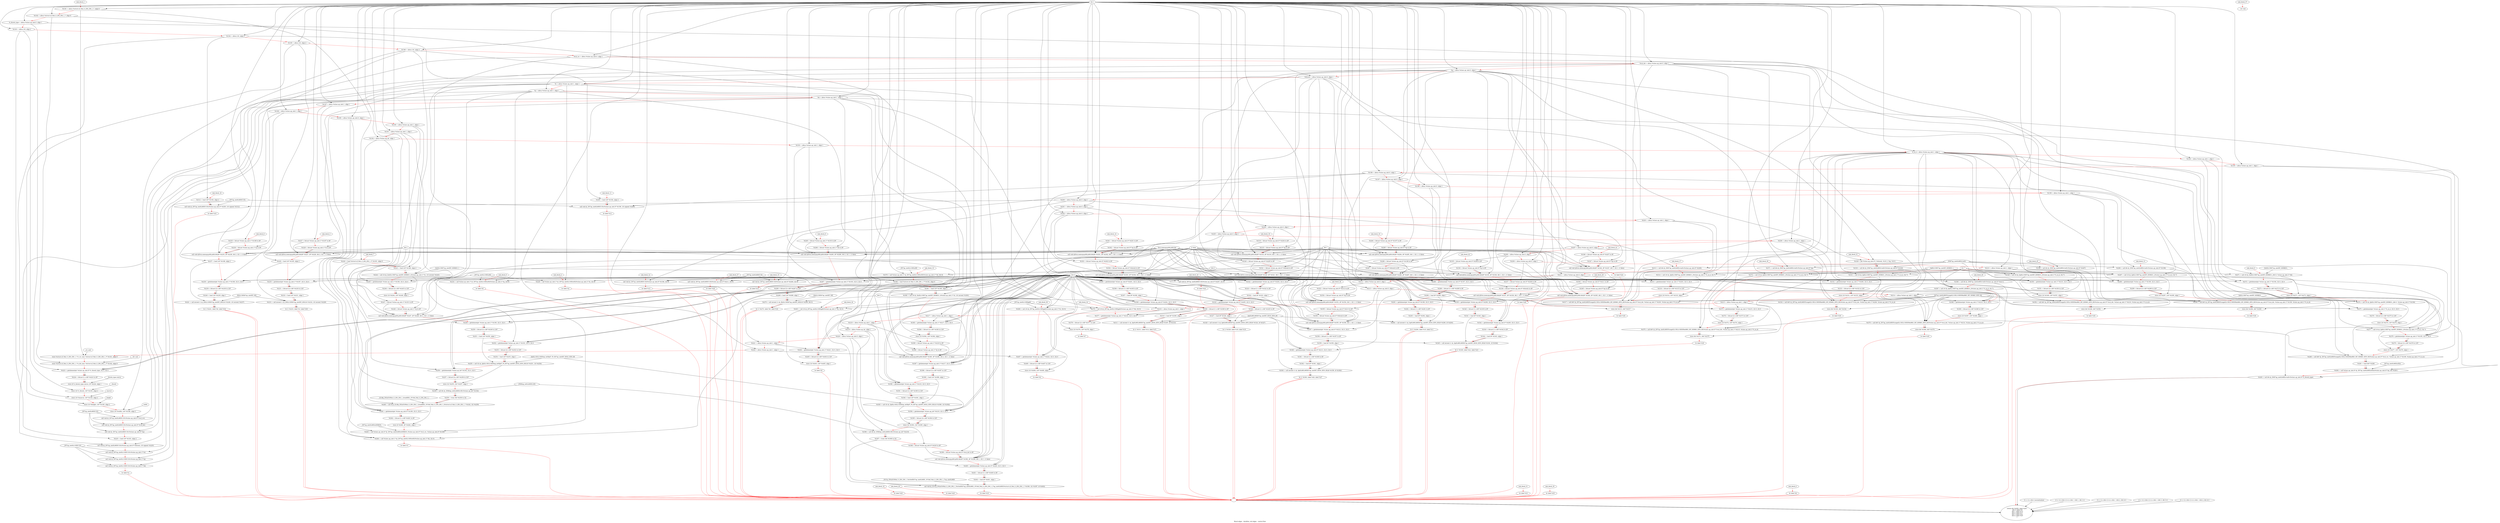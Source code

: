 digraph G {
compound=true
label="Black edges - dataflow, red edges - control flow"
"t181" [label="  %t181 = alloca %struct.xf_Mat_0_256_256_1_*, align 8"]
"t182" [label="  %t182 = alloca %struct.xf_Mat_0_256_256_1_*, align 8"]
"_thresh_type" [label="  %_thresh_type = alloca %class.ap_uint.0, align 1"]
"t183" [label="  %t183 = alloca i16, align 2"]
"t184" [label="  %t184 = alloca i16, align 2"]
"t185" [label="  %t185 = alloca i16, align 2"]
"t186" [label="  %t186 = alloca i16, align 2"]
"val_src" [label="  %val_src = alloca %class.ap_uint.0, align 1"]
"val_dst" [label="  %val_dst = alloca %class.ap_uint.0, align 1"]
"p" [label="  %p = alloca %class.ap_uint.0, align 1"]
"thresh" [label="  %thresh = alloca %class.ap_uint.0, align 1"]
"i" [label="  %i = alloca %class.ap_uint.1, align 1"]
"j" [label="  %j = alloca %class.ap_uint.1, align 1"]
"k" [label="  %k = alloca %class.ap_uint.1, align 1"]
"t187" [label="  %t187 = alloca %class.ap_uint.1, align 1"]
"t188" [label="  %t188 = alloca %class.ap_uint.1, align 1"]
"t189" [label="  %t189 = alloca %class.ap_uint.0, align 1"]
"t190" [label="  %t190 = alloca %class.ap_uint.1, align 1"]
"t191" [label="  %t191 = alloca %class.ap_uint.1, align 1"]
"t192" [label="  %t192 = alloca %class.ap_int, align 1"]
"t193" [label="  %t193 = alloca %class.ap_uint.1, align 1"]
"_in_k" [label="  %_in_k = alloca %class.ap_uint.1, align 1"]
"t194" [label="  %t194 = alloca %class.ap_uint.1, align 1"]
"t195" [label="  %t195 = alloca %class.ap_uint.1, align 1"]
"t196" [label="  %t196 = alloca %class.ap_uint.0, align 1"]
"t197" [label="  %t197 = alloca %class.ap_uint.0, align 1"]
"t198" [label="  %t198 = alloca %class.ap_uint.0, align 1"]
"t199" [label="  %t199 = alloca %class.ap_uint.1, align 1"]
"t200" [label="  %t200 = alloca %class.ap_uint.0, align 1"]
"t201" [label="  %t201 = alloca %class.ap_uint.0, align 1"]
"t202" [label="  %t202 = alloca %class.ap_uint.0, align 1"]
"t203" [label="  %t203 = alloca %class.ap_uint.1, align 1"]
"t204" [label="  %t204 = alloca %class.ap_uint.0, align 1"]
"t205" [label="  %t205 = alloca %class.ap_uint.0, align 1"]
"t206" [label="  %t206 = alloca %class.ap_uint.1, align 1"]
"t207" [label="  %t207 = alloca %class.ap_uint.0, align 1"]
"t208" [label="  %t208 = alloca %class.ap_uint.0, align 1"]
"t209" [label="  %t209 = alloca %class.ap_uint.0, align 1"]
"t210" [label="  %t210 = alloca %class.ap_uint.1, align 1"]
"t211" [label="  %t211 = alloca %class.ap_uint.0, align 1"]
"t212" [label="  %t212 = alloca %class.ap_uint.0, align 1"]
"t213" [label="  %t213 = alloca %class.ap_uint.0, align 1"]
"t214" [label="  %t214 = alloca %class.ap_uint.1, align 1"]
"t215" [label="  %t215 = alloca %class.ap_uint.1, align 1"]
"t216" [label="  %t216 = alloca %class.ap_uint.1, align 1"]
"t217" [label="  %t217 = alloca %class.ap_uint.1, align 1"]
"t218" [label="  %t218 = alloca %class.ap_uint.1, align 1"]
"t219" [label="  %t219 = alloca %class.ap_int, align 1"]
"t220" [label="  %t220 = alloca %class.ap_uint.0, align 1"]
"t221" [label="  %t221 = alloca %class.ap_uint.1, align 1"]
"t222" [label="  %t222 = alloca %class.ap_uint.1, align 1"]
"_1" [label="  store %struct.xf_Mat_0_256_256_1_* %_src_mat, %struct.xf_Mat_0_256_256_1_** %t181, align 8"]
"_2" [label="  store %struct.xf_Mat_0_256_256_1_* %_dst_mat, %struct.xf_Mat_0_256_256_1_** %t182, align 8"]
"t223" [label="  %t223 = getelementptr %class.ap_uint.0* %_thresh_type, i32 0, i32 0"]
"t224" [label="  %t224 = bitcast [1 x i8]* %t223 to i8*"]
"_3" [label="  store i8 %_thresh_type.coerce, i8* %t224, align 1"]
"_4" [label="  store i16 %_thresh, i16* %t183, align 2"]
"_5" [label="  store i16 %maxval, i16* %t184, align 2"]
"_6" [label="  store i16 %height, i16* %t185, align 2"]
"_7" [label="  store i16 %width, i16* %t186, align 2"]
"_8" [label="  call void @_ZN7ap_uintILi8EEC1Ev(%class.ap_uint.0* %val_src)"]
"_9" [label="  call void @_ZN7ap_uintILi8EEC1Ev(%class.ap_uint.0* %val_dst)"]
"_10" [label="  call void @_ZN7ap_uintILi8EEC1Ev(%class.ap_uint.0* %p)"]
"t225" [label="  %t225 = load i16* %t183, align 2"]
"_11" [label="  call void @_ZN7ap_uintILi8EEC1Es(%class.ap_uint.0* %thresh, i16 signext %t225)"]
"_12" [label="  call void @_ZN7ap_uintILi13EEC1Ev(%class.ap_uint.1* %i)"]
"_13" [label="  call void @_ZN7ap_uintILi13EEC1Ev(%class.ap_uint.1* %j)"]
"_14" [label="  call void @_ZN7ap_uintILi13EEC1Ev(%class.ap_uint.1* %k)"]
"_15" [label="  br label %1"]
"unk_block_1" -> "t181"[color=red]
"i32 1" -> "t181"
"t181" -> "t182"[color=red weight=2]
"i32 1" -> "t182"
"t182" -> "_thresh_type"[color=red weight=2]
"i32 1" -> "_thresh_type"
"_thresh_type" -> "t183"[color=red weight=2]
"i32 1" -> "t183"
"t183" -> "t184"[color=red weight=2]
"i32 1" -> "t184"
"t184" -> "t185"[color=red weight=2]
"i32 1" -> "t185"
"t185" -> "t186"[color=red weight=2]
"i32 1" -> "t186"
"t186" -> "val_src"[color=red weight=2]
"i32 1" -> "val_src"
"val_src" -> "val_dst"[color=red weight=2]
"i32 1" -> "val_dst"
"val_dst" -> "p"[color=red weight=2]
"i32 1" -> "p"
"p" -> "thresh"[color=red weight=2]
"i32 1" -> "thresh"
"thresh" -> "i"[color=red weight=2]
"i32 1" -> "i"
"i" -> "j"[color=red weight=2]
"i32 1" -> "j"
"j" -> "k"[color=red weight=2]
"i32 1" -> "k"
"k" -> "t187"[color=red weight=2]
"i32 1" -> "t187"
"t187" -> "t188"[color=red weight=2]
"i32 1" -> "t188"
"t188" -> "t189"[color=red weight=2]
"i32 1" -> "t189"
"t189" -> "t190"[color=red weight=2]
"i32 1" -> "t190"
"t190" -> "t191"[color=red weight=2]
"i32 1" -> "t191"
"t191" -> "t192"[color=red weight=2]
"i32 1" -> "t192"
"t192" -> "t193"[color=red weight=2]
"i32 1" -> "t193"
"t193" -> "_in_k"[color=red weight=2]
"i32 1" -> "_in_k"
"_in_k" -> "t194"[color=red weight=2]
"i32 1" -> "t194"
"t194" -> "t195"[color=red weight=2]
"i32 1" -> "t195"
"t195" -> "t196"[color=red weight=2]
"i32 1" -> "t196"
"t196" -> "t197"[color=red weight=2]
"i32 1" -> "t197"
"t197" -> "t198"[color=red weight=2]
"i32 1" -> "t198"
"t198" -> "t199"[color=red weight=2]
"i32 1" -> "t199"
"t199" -> "t200"[color=red weight=2]
"i32 1" -> "t200"
"t200" -> "t201"[color=red weight=2]
"i32 1" -> "t201"
"t201" -> "t202"[color=red weight=2]
"i32 1" -> "t202"
"t202" -> "t203"[color=red weight=2]
"i32 1" -> "t203"
"t203" -> "t204"[color=red weight=2]
"i32 1" -> "t204"
"t204" -> "t205"[color=red weight=2]
"i32 1" -> "t205"
"t205" -> "t206"[color=red weight=2]
"i32 1" -> "t206"
"t206" -> "t207"[color=red weight=2]
"i32 1" -> "t207"
"t207" -> "t208"[color=red weight=2]
"i32 1" -> "t208"
"t208" -> "t209"[color=red weight=2]
"i32 1" -> "t209"
"t209" -> "t210"[color=red weight=2]
"i32 1" -> "t210"
"t210" -> "t211"[color=red weight=2]
"i32 1" -> "t211"
"t211" -> "t212"[color=red weight=2]
"i32 1" -> "t212"
"t212" -> "t213"[color=red weight=2]
"i32 1" -> "t213"
"t213" -> "t214"[color=red weight=2]
"i32 1" -> "t214"
"t214" -> "t215"[color=red weight=2]
"i32 1" -> "t215"
"t215" -> "t216"[color=red weight=2]
"i32 1" -> "t216"
"t216" -> "t217"[color=red weight=2]
"i32 1" -> "t217"
"t217" -> "t218"[color=red weight=2]
"i32 1" -> "t218"
"t218" -> "t219"[color=red weight=2]
"i32 1" -> "t219"
"t219" -> "t220"[color=red weight=2]
"i32 1" -> "t220"
"t220" -> "t221"[color=red weight=2]
"i32 1" -> "t221"
"t221" -> "t222"[color=red weight=2]
"i32 1" -> "t222"
"t222" -> "_1"[color=red weight=2]
"_src_mat" -> "_1"
"t181" -> "_1"
"_1" -> "_2"[color=red weight=2]
"_dst_mat" -> "_2"
"t182" -> "_2"
"_2" -> "t223"[color=red weight=2]
"_thresh_type" -> "t223"
"i32 0" -> "t223"
"i32 0" -> "t223"
"t223" -> "t224"[color=red weight=2]
"t223" -> "t224"
"t224" -> "_3"[color=red weight=2]
"_thresh_type.coerce" -> "_3"
"t224" -> "_3"
"_3" -> "_4"[color=red weight=2]
"_thresh" -> "_4"
"t183" -> "_4"
"_4" -> "_5"[color=red weight=2]
"maxval" -> "_5"
"t184" -> "_5"
"_5" -> "_6"[color=red weight=2]
"height" -> "_6"
"t185" -> "_6"
"_6" -> "_7"[color=red weight=2]
"width" -> "_7"
"t186" -> "_7"
"_7" -> "_8"[color=red weight=2]
"val_src" -> "_8"
"_ZN7ap_uintILi8EEC1Ev" -> "_8"
"_8" -> "_9"[color=red weight=2]
"val_dst" -> "_9"
"_ZN7ap_uintILi8EEC1Ev" -> "_9"
"_9" -> "_10"[color=red weight=2]
"p" -> "_10"
"_ZN7ap_uintILi8EEC1Ev" -> "_10"
"_10" -> "t225"[color=red weight=2]
"t183" -> "t225"
"t225" -> "_11"[color=red weight=2]
"thresh" -> "_11"
"t225" -> "_11"
"_ZN7ap_uintILi8EEC1Es" -> "_11"
"_11" -> "_12"[color=red weight=2]
"i" -> "_12"
"_ZN7ap_uintILi13EEC1Ev" -> "_12"
"_12" -> "_13"[color=red weight=2]
"j" -> "_13"
"_ZN7ap_uintILi13EEC1Ev" -> "_13"
"_13" -> "_14"[color=red weight=2]
"k" -> "_14"
"_ZN7ap_uintILi13EEC1Ev" -> "_14"
"_14" -> "_15"[color=red weight=2]
"_15" -> ""[color=red]

"t226" [label="  %t226 = call %class.ap_uint.1* @_ZN7ap_uintILi13EEaSEi(%class.ap_uint.1* %i, i32 0)"]
"_16" [label="  br label %2"]
"unk_block_2" -> "t226"[color=red]
"i" -> "t226"
"i32 0" -> "t226"
"_ZN7ap_uintILi13EEaSEi" -> "t226"
"t226" -> "_16"[color=red weight=2]
"_16" -> ""[color=red]

"t227" [label="  %t227 = bitcast %class.ap_uint.1* %t187 to i8*"]
"t228" [label="  %t228 = bitcast %class.ap_uint.1* %i to i8*"]
"_17" [label="  call void @llvm.memcpy.p0i8.p0i8.i64(i8* %t227, i8* %t228, i64 2, i32 1, i1 false)"]
"t229" [label="  %t229 = load i16* %t185, align 2"]
"t230" [label="  %t230 = getelementptr %class.ap_uint.1* %t187, i32 0, i32 0"]
"t231" [label="  %t231 = bitcast [2 x i8]* %t230 to i16*"]
"t232" [label="  %t232 = load i16* %t231, align 1"]
"t233" [label="  %t233 = call zeroext i1 @_ZltILi13EEb7ap_uintIXT_EEt(i16 %t232, i16 zeroext %t229)"]
"_18" [label="  br i1 %t233, label %3, label %36"]
"unk_block_3" -> "t227"[color=red]
"t187" -> "t227"
"t227" -> "t228"[color=red weight=2]
"i" -> "t228"
"t228" -> "_17"[color=red weight=2]
"t227" -> "_17"
"t228" -> "_17"
"i64 2" -> "_17"
"i32 1" -> "_17"
"i1 false" -> "_17"
"llvm.memcpy.p0i8.p0i8.i64" -> "_17"
"_17" -> "t229"[color=red weight=2]
"t185" -> "t229"
"t229" -> "t230"[color=red weight=2]
"t187" -> "t230"
"i32 0" -> "t230"
"i32 0" -> "t230"
"t230" -> "t231"[color=red weight=2]
"t230" -> "t231"
"t231" -> "t232"[color=red weight=2]
"t231" -> "t232"
"t232" -> "t233"[color=red weight=2]
"t232" -> "t233"
"t229" -> "t233"
"_ZltILi13EEb7ap_uintIXT_EEt" -> "t233"
"t233" -> "_18"[color=red weight=2]
"t233" -> "_18"
"_18" -> ""[color=red]
"_18" -> ""[color=red]

"_19" [label="  br label %4"]
"unk_block_4" -> "_19"[color=red]
"_19" -> ""[color=red]

"t234" [label="  %t234 = call %class.ap_uint.1* @_ZN7ap_uintILi13EEaSEi(%class.ap_uint.1* %j, i32 0)"]
"_20" [label="  br label %5"]
"unk_block_5" -> "t234"[color=red]
"j" -> "t234"
"i32 0" -> "t234"
"_ZN7ap_uintILi13EEaSEi" -> "t234"
"t234" -> "_20"[color=red weight=2]
"_20" -> ""[color=red]

"t235" [label="  %t235 = bitcast %class.ap_uint.1* %t188 to i8*"]
"t236" [label="  %t236 = bitcast %class.ap_uint.1* %j to i8*"]
"_21" [label="  call void @llvm.memcpy.p0i8.p0i8.i64(i8* %t235, i8* %t236, i64 2, i32 1, i1 false)"]
"t237" [label="  %t237 = load i16* %t186, align 2"]
"t238" [label="  %t238 = getelementptr %class.ap_uint.1* %t188, i32 0, i32 0"]
"t239" [label="  %t239 = bitcast [2 x i8]* %t238 to i16*"]
"t240" [label="  %t240 = load i16* %t239, align 1"]
"t241" [label="  %t241 = call zeroext i1 @_ZltILi13EEb7ap_uintIXT_EEt(i16 %t240, i16 zeroext %t237)"]
"_22" [label="  br i1 %t241, label %6, label %34"]
"unk_block_6" -> "t235"[color=red]
"t188" -> "t235"
"t235" -> "t236"[color=red weight=2]
"j" -> "t236"
"t236" -> "_21"[color=red weight=2]
"t235" -> "_21"
"t236" -> "_21"
"i64 2" -> "_21"
"i32 1" -> "_21"
"i1 false" -> "_21"
"llvm.memcpy.p0i8.p0i8.i64" -> "_21"
"_21" -> "t237"[color=red weight=2]
"t186" -> "t237"
"t237" -> "t238"[color=red weight=2]
"t188" -> "t238"
"i32 0" -> "t238"
"i32 0" -> "t238"
"t238" -> "t239"[color=red weight=2]
"t238" -> "t239"
"t239" -> "t240"[color=red weight=2]
"t239" -> "t240"
"t240" -> "t241"[color=red weight=2]
"t240" -> "t241"
"t237" -> "t241"
"_ZltILi13EEb7ap_uintIXT_EEt" -> "t241"
"t241" -> "_22"[color=red weight=2]
"t241" -> "_22"
"_22" -> ""[color=red]
"_22" -> ""[color=red]

"t242" [label="  %t242 = load %struct.xf_Mat_0_256_256_1_** %t181, align 8"]
"t243" [label="  %t243 = load i16* %t186, align 2"]
"t244" [label="  %t244 = call i16 @_ZmlILi13EE7ap_uintIXT_EERKS1_t(%class.ap_uint.1* %i, i16 zeroext %t243)"]
"t245" [label="  %t245 = getelementptr %class.ap_uint.1* %t190, i32 0, i32 0"]
"t246" [label="  %t246 = bitcast [2 x i8]* %t245 to i16*"]
"_23" [label="  store i16 %t244, i16* %t246, align 1"]
"t247" [label="  %t247 = bitcast %class.ap_uint.1* %t191 to i8*"]
"t248" [label="  %t248 = bitcast %class.ap_uint.1* %j to i8*"]
"_24" [label="  call void @llvm.memcpy.p0i8.p0i8.i64(i8* %t247, i8* %t248, i64 2, i32 1, i1 false)"]
"t249" [label="  %t249 = getelementptr %class.ap_uint.1* %t190, i32 0, i32 0"]
"t250" [label="  %t250 = bitcast [2 x i8]* %t249 to i16*"]
"t251" [label="  %t251 = load i16* %t250, align 1"]
"t252" [label="  %t252 = getelementptr %class.ap_uint.1* %t191, i32 0, i32 0"]
"t253" [label="  %t253 = bitcast [2 x i8]* %t252 to i16*"]
"t254" [label="  %t254 = load i16* %t253, align 1"]
"t255" [label="  %t255 = call i32 @_ZplILi13ELi13EE6ap_intIXplT_T0_EE7ap_uintIXT_EES2_IXT0_EE(i16 %t251, i16 %t254)"]
"t256" [label="  %t256 = getelementptr %class.ap_int* %t192, i32 0, i32 0"]
"t257" [label="  %t257 = bitcast [4 x i8]* %t256 to i32*"]
"_25" [label="  store i32 %t255, i32* %t257, align 1"]
"t258" [label="  %t258 = call i64 @_ZNK6ap_intILi26EEcvlEv(%class.ap_int* %t192)"]
"t259" [label="  %t259 = trunc i64 %t258 to i32"]
"t260" [label="  %t260 = call i8 @_ZL36p_ZN2xf16Mat_0_256_256_1_4readIEEi_1P19xf_Mat_0_256_256_1_i(%struct.xf_Mat_0_256_256_1_* %t242, i32 %t259)"]
"t261" [label="  %t261 = getelementptr %class.ap_uint.0* %t189, i32 0, i32 0"]
"t262" [label="  %t262 = bitcast [1 x i8]* %t261 to i8*"]
"_26" [label="  store i8 %t260, i8* %t262, align 1"]
"t263" [label="  %t263 = call %class.ap_uint.0* @_ZN7ap_uintILi8EEaSERKS0_(%class.ap_uint.0* %val_src, %class.ap_uint.0* %t189)"]
"t264" [label="  %t264 = call %class.ap_uint.1* @_ZN7ap_uintILi13EEaSEi(%class.ap_uint.1* %k, i32 0)"]
"_27" [label="  br label %7"]
"unk_block_7" -> "t242"[color=red]
"t181" -> "t242"
"t242" -> "t243"[color=red weight=2]
"t186" -> "t243"
"t243" -> "t244"[color=red weight=2]
"i" -> "t244"
"t243" -> "t244"
"_ZmlILi13EE7ap_uintIXT_EERKS1_t" -> "t244"
"t244" -> "t245"[color=red weight=2]
"t190" -> "t245"
"i32 0" -> "t245"
"i32 0" -> "t245"
"t245" -> "t246"[color=red weight=2]
"t245" -> "t246"
"t246" -> "_23"[color=red weight=2]
"t244" -> "_23"
"t246" -> "_23"
"_23" -> "t247"[color=red weight=2]
"t191" -> "t247"
"t247" -> "t248"[color=red weight=2]
"j" -> "t248"
"t248" -> "_24"[color=red weight=2]
"t247" -> "_24"
"t248" -> "_24"
"i64 2" -> "_24"
"i32 1" -> "_24"
"i1 false" -> "_24"
"llvm.memcpy.p0i8.p0i8.i64" -> "_24"
"_24" -> "t249"[color=red weight=2]
"t190" -> "t249"
"i32 0" -> "t249"
"i32 0" -> "t249"
"t249" -> "t250"[color=red weight=2]
"t249" -> "t250"
"t250" -> "t251"[color=red weight=2]
"t250" -> "t251"
"t251" -> "t252"[color=red weight=2]
"t191" -> "t252"
"i32 0" -> "t252"
"i32 0" -> "t252"
"t252" -> "t253"[color=red weight=2]
"t252" -> "t253"
"t253" -> "t254"[color=red weight=2]
"t253" -> "t254"
"t254" -> "t255"[color=red weight=2]
"t251" -> "t255"
"t254" -> "t255"
"_ZplILi13ELi13EE6ap_intIXplT_T0_EE7ap_uintIXT_EES2_IXT0_EE" -> "t255"
"t255" -> "t256"[color=red weight=2]
"t192" -> "t256"
"i32 0" -> "t256"
"i32 0" -> "t256"
"t256" -> "t257"[color=red weight=2]
"t256" -> "t257"
"t257" -> "_25"[color=red weight=2]
"t255" -> "_25"
"t257" -> "_25"
"_25" -> "t258"[color=red weight=2]
"t192" -> "t258"
"_ZNK6ap_intILi26EEcvlEv" -> "t258"
"t258" -> "t259"[color=red weight=2]
"t258" -> "t259"
"t259" -> "t260"[color=red weight=2]
"t242" -> "t260"
"t259" -> "t260"
"_ZL36p_ZN2xf16Mat_0_256_256_1_4readIEEi_1P19xf_Mat_0_256_256_1_i" -> "t260"
"t260" -> "t261"[color=red weight=2]
"t189" -> "t261"
"i32 0" -> "t261"
"i32 0" -> "t261"
"t261" -> "t262"[color=red weight=2]
"t261" -> "t262"
"t262" -> "_26"[color=red weight=2]
"t260" -> "_26"
"t262" -> "_26"
"_26" -> "t263"[color=red weight=2]
"val_src" -> "t263"
"t189" -> "t263"
"_ZN7ap_uintILi8EEaSERKS0_" -> "t263"
"t263" -> "t264"[color=red weight=2]
"k" -> "t264"
"i32 0" -> "t264"
"_ZN7ap_uintILi13EEaSEi" -> "t264"
"t264" -> "_27"[color=red weight=2]
"_27" -> ""[color=red]

"t265" [label="  %t265 = bitcast %class.ap_uint.1* %t193 to i8*"]
"t266" [label="  %t266 = bitcast %class.ap_uint.1* %k to i8*"]
"_28" [label="  call void @llvm.memcpy.p0i8.p0i8.i64(i8* %t265, i8* %t266, i64 2, i32 1, i1 false)"]
"t267" [label="  %t267 = getelementptr %class.ap_uint.1* %t193, i32 0, i32 0"]
"t268" [label="  %t268 = bitcast [2 x i8]* %t267 to i16*"]
"t269" [label="  %t269 = load i16* %t268, align 1"]
"t270" [label="  %t270 = call zeroext i1 @_ZleILi13EEb7ap_uintIXT_EEl(i16 %t269, i64 0)"]
"_29" [label="  br i1 %t270, label %8, label %32"]
"unk_block_8" -> "t265"[color=red]
"t193" -> "t265"
"t265" -> "t266"[color=red weight=2]
"k" -> "t266"
"t266" -> "_28"[color=red weight=2]
"t265" -> "_28"
"t266" -> "_28"
"i64 2" -> "_28"
"i32 1" -> "_28"
"i1 false" -> "_28"
"llvm.memcpy.p0i8.p0i8.i64" -> "_28"
"_28" -> "t267"[color=red weight=2]
"t193" -> "t267"
"i32 0" -> "t267"
"i32 0" -> "t267"
"t267" -> "t268"[color=red weight=2]
"t267" -> "t268"
"t268" -> "t269"[color=red weight=2]
"t268" -> "t269"
"t269" -> "t270"[color=red weight=2]
"t269" -> "t270"
"i64 0" -> "t270"
"_ZleILi13EEb7ap_uintIXT_EEl" -> "t270"
"t270" -> "_29"[color=red weight=2]
"t270" -> "_29"
"_29" -> ""[color=red]
"_29" -> ""[color=red]

"t271" [label="  %t271 = call i16 @_ZmlILi13EE7ap_uintIXT_EElRKS1_(i64 8, %class.ap_uint.1* %k)"]
"t272" [label="  %t272 = getelementptr %class.ap_uint.1* %t194, i32 0, i32 0"]
"t273" [label="  %t273 = bitcast [2 x i8]* %t272 to i16*"]
"_30" [label="  store i16 %t271, i16* %t273, align 1"]
"t274" [label="  %t274 = call i16 @_ZplILi13EE7ap_uintIXT_EElRKS1_(i64 0, %class.ap_uint.1* %t194)"]
"t275" [label="  %t275 = getelementptr %class.ap_uint.1* %_in_k, i32 0, i32 0"]
"t276" [label="  %t276 = bitcast [2 x i8]* %t275 to i16*"]
"_31" [label="  store i16 %t274, i16* %t276, align 1"]
"t277" [label="  %t277 = call i16 @_ZplILi13EE7ap_uintIXT_EERKS1_i(%class.ap_uint.1* %_in_k, i32 7)"]
"t278" [label="  %t278 = getelementptr %class.ap_uint.1* %t195, i32 0, i32 0"]
"t279" [label="  %t279 = bitcast [2 x i8]* %t278 to i16*"]
"_32" [label="  store i16 %t277, i16* %t279, align 1"]
"t280" [label="  %t280 = call i64* @_ZN7ap_uintILi8EE5rangeILi13ELi13EEERmRKS_IXT_EERKS_IXT0_EE(%class.ap_uint.0* %val_src, %class.ap_uint.1* %t195, %class.ap_uint.1* %_in_k)"]
"t281" [label="  %t281 = load i64* %t280"]
"t282" [label="  %t282 = call %class.ap_uint.0* @_ZN7ap_uintILi8EEaSEm(%class.ap_uint.0* %p, i64 %t281)"]
"t283" [label="  %t283 = call i64 @_ZNK7ap_uintILi8EEcvmEv(%class.ap_uint.0* %_thresh_type)"]
"_33" [label="  switch i64 %t283, label %29 [
    i64 0, label %9
    i64 1, label %13
    i64 2, label %17
    i64 3, label %21
    i64 4, label %25
  ]"]
"unk_block_9" -> "t271"[color=red]
"i64 8" -> "t271"
"k" -> "t271"
"_ZmlILi13EE7ap_uintIXT_EElRKS1_" -> "t271"
"t271" -> "t272"[color=red weight=2]
"t194" -> "t272"
"i32 0" -> "t272"
"i32 0" -> "t272"
"t272" -> "t273"[color=red weight=2]
"t272" -> "t273"
"t273" -> "_30"[color=red weight=2]
"t271" -> "_30"
"t273" -> "_30"
"_30" -> "t274"[color=red weight=2]
"i64 0" -> "t274"
"t194" -> "t274"
"_ZplILi13EE7ap_uintIXT_EElRKS1_" -> "t274"
"t274" -> "t275"[color=red weight=2]
"_in_k" -> "t275"
"i32 0" -> "t275"
"i32 0" -> "t275"
"t275" -> "t276"[color=red weight=2]
"t275" -> "t276"
"t276" -> "_31"[color=red weight=2]
"t274" -> "_31"
"t276" -> "_31"
"_31" -> "t277"[color=red weight=2]
"_in_k" -> "t277"
"i32 7" -> "t277"
"_ZplILi13EE7ap_uintIXT_EERKS1_i" -> "t277"
"t277" -> "t278"[color=red weight=2]
"t195" -> "t278"
"i32 0" -> "t278"
"i32 0" -> "t278"
"t278" -> "t279"[color=red weight=2]
"t278" -> "t279"
"t279" -> "_32"[color=red weight=2]
"t277" -> "_32"
"t279" -> "_32"
"_32" -> "t280"[color=red weight=2]
"val_src" -> "t280"
"t195" -> "t280"
"_in_k" -> "t280"
"_ZN7ap_uintILi8EE5rangeILi13ELi13EEERmRKS_IXT_EERKS_IXT0_EE" -> "t280"
"t280" -> "t281"[color=red weight=2]
"t280" -> "t281"
"t281" -> "t282"[color=red weight=2]
"p" -> "t282"
"t281" -> "t282"
"_ZN7ap_uintILi8EEaSEm" -> "t282"
"t282" -> "t283"[color=red weight=2]
"_thresh_type" -> "t283"
"_ZNK7ap_uintILi8EEcvmEv" -> "t283"
"t283" -> "_33"[color=red weight=2]
"t283" -> "_33"
"" -> "_33"
"[1 x <2 x i64>] zeroinitializer" -> "_33"
"" -> "_33"
"[1 x <2 x i64>] [<2 x i64> <i64 1, i64 1>]" -> "_33"
"" -> "_33"
"[1 x <2 x i64>] [<2 x i64> <i64 2, i64 2>]" -> "_33"
"" -> "_33"
"[1 x <2 x i64>] [<2 x i64> <i64 3, i64 3>]" -> "_33"
"" -> "_33"
"[1 x <2 x i64>] [<2 x i64> <i64 4, i64 4>]" -> "_33"
"" -> "_33"

"t284" [label="  %t284 = bitcast %class.ap_uint.0* %t197 to i8*"]
"t285" [label="  %t285 = bitcast %class.ap_uint.0* %p to i8*"]
"_34" [label="  call void @llvm.memcpy.p0i8.p0i8.i64(i8* %t284, i8* %t285, i64 1, i32 1, i1 false)"]
"t286" [label="  %t286 = bitcast %class.ap_uint.0* %t198 to i8*"]
"t287" [label="  %t287 = bitcast %class.ap_uint.0* %thresh to i8*"]
"_35" [label="  call void @llvm.memcpy.p0i8.p0i8.i64(i8* %t286, i8* %t287, i64 1, i32 1, i1 false)"]
"t288" [label="  %t288 = getelementptr %class.ap_uint.0* %t197, i32 0, i32 0"]
"t289" [label="  %t289 = bitcast [1 x i8]* %t288 to i8*"]
"t290" [label="  %t290 = load i8* %t289, align 1"]
"t291" [label="  %t291 = getelementptr %class.ap_uint.0* %t198, i32 0, i32 0"]
"t292" [label="  %t292 = bitcast [1 x i8]* %t291 to i8*"]
"t293" [label="  %t293 = load i8* %t292, align 1"]
"t294" [label="  %t294 = call zeroext i1 @_ZgtILi8ELi8EEb7ap_uintIXT_EES0_IXT0_EE(i8 %t290, i8 %t293)"]
"_36" [label="  br i1 %t294, label %10, label %11"]
"unk_block_10" -> "t284"[color=red]
"t197" -> "t284"
"t284" -> "t285"[color=red weight=2]
"p" -> "t285"
"t285" -> "_34"[color=red weight=2]
"t284" -> "_34"
"t285" -> "_34"
"i64 1" -> "_34"
"i32 1" -> "_34"
"i1 false" -> "_34"
"llvm.memcpy.p0i8.p0i8.i64" -> "_34"
"_34" -> "t286"[color=red weight=2]
"t198" -> "t286"
"t286" -> "t287"[color=red weight=2]
"thresh" -> "t287"
"t287" -> "_35"[color=red weight=2]
"t286" -> "_35"
"t287" -> "_35"
"i64 1" -> "_35"
"i32 1" -> "_35"
"i1 false" -> "_35"
"llvm.memcpy.p0i8.p0i8.i64" -> "_35"
"_35" -> "t288"[color=red weight=2]
"t197" -> "t288"
"i32 0" -> "t288"
"i32 0" -> "t288"
"t288" -> "t289"[color=red weight=2]
"t288" -> "t289"
"t289" -> "t290"[color=red weight=2]
"t289" -> "t290"
"t290" -> "t291"[color=red weight=2]
"t198" -> "t291"
"i32 0" -> "t291"
"i32 0" -> "t291"
"t291" -> "t292"[color=red weight=2]
"t291" -> "t292"
"t292" -> "t293"[color=red weight=2]
"t292" -> "t293"
"t293" -> "t294"[color=red weight=2]
"t290" -> "t294"
"t293" -> "t294"
"_ZgtILi8ELi8EEb7ap_uintIXT_EES0_IXT0_EE" -> "t294"
"t294" -> "_36"[color=red weight=2]
"t294" -> "_36"
"_36" -> ""[color=red]
"_36" -> ""[color=red]

"t295" [label="  %t295 = load i16* %t184, align 2"]
"_37" [label="  call void @_ZN7ap_uintILi8EEC1Es(%class.ap_uint.0* %t196, i16 signext %t295)"]
"_38" [label="  br label %12"]
"unk_block_11" -> "t295"[color=red]
"t184" -> "t295"
"t295" -> "_37"[color=red weight=2]
"t196" -> "_37"
"t295" -> "_37"
"_ZN7ap_uintILi8EEC1Es" -> "_37"
"_37" -> "_38"[color=red weight=2]
"_38" -> ""[color=red]

"_39" [label="  call void @_ZN7ap_uintILi8EEC1Ei(%class.ap_uint.0* %t196, i32 0)"]
"_40" [label="  br label %12"]
"unk_block_12" -> "_39"[color=red]
"t196" -> "_39"
"i32 0" -> "_39"
"_ZN7ap_uintILi8EEC1Ei" -> "_39"
"_39" -> "_40"[color=red weight=2]
"_40" -> ""[color=red]

"t296" [label="  %t296 = call i64 @_ZNK7ap_uintILi8EEcvmEv(%class.ap_uint.0* %t196)"]
"t297" [label="  %t297 = call i16 @_ZplILi13EE7ap_uintIXT_EERKS1_i(%class.ap_uint.1* %_in_k, i32 7)"]
"t298" [label="  %t298 = getelementptr %class.ap_uint.1* %t199, i32 0, i32 0"]
"t299" [label="  %t299 = bitcast [2 x i8]* %t298 to i16*"]
"_41" [label="  store i16 %t297, i16* %t299, align 1"]
"t300" [label="  %t300 = call i64* @_ZN7ap_uintILi8EE5rangeILi13ELi13EEERmRKS_IXT_EERKS_IXT0_EE(%class.ap_uint.0* %val_dst, %class.ap_uint.1* %t199, %class.ap_uint.1* %_in_k)"]
"_42" [label="  store i64 %t296, i64* %t300"]
"_43" [label="  br label %30"]
"unk_block_13" -> "t296"[color=red]
"t196" -> "t296"
"_ZNK7ap_uintILi8EEcvmEv" -> "t296"
"t296" -> "t297"[color=red weight=2]
"_in_k" -> "t297"
"i32 7" -> "t297"
"_ZplILi13EE7ap_uintIXT_EERKS1_i" -> "t297"
"t297" -> "t298"[color=red weight=2]
"t199" -> "t298"
"i32 0" -> "t298"
"i32 0" -> "t298"
"t298" -> "t299"[color=red weight=2]
"t298" -> "t299"
"t299" -> "_41"[color=red weight=2]
"t297" -> "_41"
"t299" -> "_41"
"_41" -> "t300"[color=red weight=2]
"val_dst" -> "t300"
"t199" -> "t300"
"_in_k" -> "t300"
"_ZN7ap_uintILi8EE5rangeILi13ELi13EEERmRKS_IXT_EERKS_IXT0_EE" -> "t300"
"t300" -> "_42"[color=red weight=2]
"t296" -> "_42"
"t300" -> "_42"
"_42" -> "_43"[color=red weight=2]
"_43" -> ""[color=red]

"t301" [label="  %t301 = bitcast %class.ap_uint.0* %t201 to i8*"]
"t302" [label="  %t302 = bitcast %class.ap_uint.0* %p to i8*"]
"_44" [label="  call void @llvm.memcpy.p0i8.p0i8.i64(i8* %t301, i8* %t302, i64 1, i32 1, i1 false)"]
"t303" [label="  %t303 = bitcast %class.ap_uint.0* %t202 to i8*"]
"t304" [label="  %t304 = bitcast %class.ap_uint.0* %thresh to i8*"]
"_45" [label="  call void @llvm.memcpy.p0i8.p0i8.i64(i8* %t303, i8* %t304, i64 1, i32 1, i1 false)"]
"t305" [label="  %t305 = getelementptr %class.ap_uint.0* %t201, i32 0, i32 0"]
"t306" [label="  %t306 = bitcast [1 x i8]* %t305 to i8*"]
"t307" [label="  %t307 = load i8* %t306, align 1"]
"t308" [label="  %t308 = getelementptr %class.ap_uint.0* %t202, i32 0, i32 0"]
"t309" [label="  %t309 = bitcast [1 x i8]* %t308 to i8*"]
"t310" [label="  %t310 = load i8* %t309, align 1"]
"t311" [label="  %t311 = call zeroext i1 @_ZgtILi8ELi8EEb7ap_uintIXT_EES0_IXT0_EE(i8 %t307, i8 %t310)"]
"_46" [label="  br i1 %t311, label %14, label %15"]
"unk_block_14" -> "t301"[color=red]
"t201" -> "t301"
"t301" -> "t302"[color=red weight=2]
"p" -> "t302"
"t302" -> "_44"[color=red weight=2]
"t301" -> "_44"
"t302" -> "_44"
"i64 1" -> "_44"
"i32 1" -> "_44"
"i1 false" -> "_44"
"llvm.memcpy.p0i8.p0i8.i64" -> "_44"
"_44" -> "t303"[color=red weight=2]
"t202" -> "t303"
"t303" -> "t304"[color=red weight=2]
"thresh" -> "t304"
"t304" -> "_45"[color=red weight=2]
"t303" -> "_45"
"t304" -> "_45"
"i64 1" -> "_45"
"i32 1" -> "_45"
"i1 false" -> "_45"
"llvm.memcpy.p0i8.p0i8.i64" -> "_45"
"_45" -> "t305"[color=red weight=2]
"t201" -> "t305"
"i32 0" -> "t305"
"i32 0" -> "t305"
"t305" -> "t306"[color=red weight=2]
"t305" -> "t306"
"t306" -> "t307"[color=red weight=2]
"t306" -> "t307"
"t307" -> "t308"[color=red weight=2]
"t202" -> "t308"
"i32 0" -> "t308"
"i32 0" -> "t308"
"t308" -> "t309"[color=red weight=2]
"t308" -> "t309"
"t309" -> "t310"[color=red weight=2]
"t309" -> "t310"
"t310" -> "t311"[color=red weight=2]
"t307" -> "t311"
"t310" -> "t311"
"_ZgtILi8ELi8EEb7ap_uintIXT_EES0_IXT0_EE" -> "t311"
"t311" -> "_46"[color=red weight=2]
"t311" -> "_46"
"_46" -> ""[color=red]
"_46" -> ""[color=red]

"_47" [label="  call void @_ZN7ap_uintILi8EEC1Ei(%class.ap_uint.0* %t200, i32 0)"]
"_48" [label="  br label %16"]
"unk_block_15" -> "_47"[color=red]
"t200" -> "_47"
"i32 0" -> "_47"
"_ZN7ap_uintILi8EEC1Ei" -> "_47"
"_47" -> "_48"[color=red weight=2]
"_48" -> ""[color=red]

"t312" [label="  %t312 = load i16* %t184, align 2"]
"_49" [label="  call void @_ZN7ap_uintILi8EEC1Es(%class.ap_uint.0* %t200, i16 signext %t312)"]
"_50" [label="  br label %16"]
"unk_block_16" -> "t312"[color=red]
"t184" -> "t312"
"t312" -> "_49"[color=red weight=2]
"t200" -> "_49"
"t312" -> "_49"
"_ZN7ap_uintILi8EEC1Es" -> "_49"
"_49" -> "_50"[color=red weight=2]
"_50" -> ""[color=red]

"t313" [label="  %t313 = call i64 @_ZNK7ap_uintILi8EEcvmEv(%class.ap_uint.0* %t200)"]
"t314" [label="  %t314 = call i16 @_ZplILi13EE7ap_uintIXT_EERKS1_i(%class.ap_uint.1* %_in_k, i32 7)"]
"t315" [label="  %t315 = getelementptr %class.ap_uint.1* %t203, i32 0, i32 0"]
"t316" [label="  %t316 = bitcast [2 x i8]* %t315 to i16*"]
"_51" [label="  store i16 %t314, i16* %t316, align 1"]
"t317" [label="  %t317 = call i64* @_ZN7ap_uintILi8EE5rangeILi13ELi13EEERmRKS_IXT_EERKS_IXT0_EE(%class.ap_uint.0* %val_dst, %class.ap_uint.1* %t203, %class.ap_uint.1* %_in_k)"]
"_52" [label="  store i64 %t313, i64* %t317"]
"_53" [label="  br label %30"]
"unk_block_17" -> "t313"[color=red]
"t200" -> "t313"
"_ZNK7ap_uintILi8EEcvmEv" -> "t313"
"t313" -> "t314"[color=red weight=2]
"_in_k" -> "t314"
"i32 7" -> "t314"
"_ZplILi13EE7ap_uintIXT_EERKS1_i" -> "t314"
"t314" -> "t315"[color=red weight=2]
"t203" -> "t315"
"i32 0" -> "t315"
"i32 0" -> "t315"
"t315" -> "t316"[color=red weight=2]
"t315" -> "t316"
"t316" -> "_51"[color=red weight=2]
"t314" -> "_51"
"t316" -> "_51"
"_51" -> "t317"[color=red weight=2]
"val_dst" -> "t317"
"t203" -> "t317"
"_in_k" -> "t317"
"_ZN7ap_uintILi8EE5rangeILi13ELi13EEERmRKS_IXT_EERKS_IXT0_EE" -> "t317"
"t317" -> "_52"[color=red weight=2]
"t313" -> "_52"
"t317" -> "_52"
"_52" -> "_53"[color=red weight=2]
"_53" -> ""[color=red]

"t318" [label="  %t318 = bitcast %class.ap_uint.0* %t204 to i8*"]
"t319" [label="  %t319 = bitcast %class.ap_uint.0* %p to i8*"]
"_54" [label="  call void @llvm.memcpy.p0i8.p0i8.i64(i8* %t318, i8* %t319, i64 1, i32 1, i1 false)"]
"t320" [label="  %t320 = bitcast %class.ap_uint.0* %t205 to i8*"]
"t321" [label="  %t321 = bitcast %class.ap_uint.0* %thresh to i8*"]
"_55" [label="  call void @llvm.memcpy.p0i8.p0i8.i64(i8* %t320, i8* %t321, i64 1, i32 1, i1 false)"]
"t322" [label="  %t322 = getelementptr %class.ap_uint.0* %t204, i32 0, i32 0"]
"t323" [label="  %t323 = bitcast [1 x i8]* %t322 to i8*"]
"t324" [label="  %t324 = load i8* %t323, align 1"]
"t325" [label="  %t325 = getelementptr %class.ap_uint.0* %t205, i32 0, i32 0"]
"t326" [label="  %t326 = bitcast [1 x i8]* %t325 to i8*"]
"t327" [label="  %t327 = load i8* %t326, align 1"]
"t328" [label="  %t328 = call zeroext i1 @_ZgtILi8ELi8EEb7ap_uintIXT_EES0_IXT0_EE(i8 %t324, i8 %t327)"]
"_56" [label="  br i1 %t328, label %18, label %19"]
"unk_block_18" -> "t318"[color=red]
"t204" -> "t318"
"t318" -> "t319"[color=red weight=2]
"p" -> "t319"
"t319" -> "_54"[color=red weight=2]
"t318" -> "_54"
"t319" -> "_54"
"i64 1" -> "_54"
"i32 1" -> "_54"
"i1 false" -> "_54"
"llvm.memcpy.p0i8.p0i8.i64" -> "_54"
"_54" -> "t320"[color=red weight=2]
"t205" -> "t320"
"t320" -> "t321"[color=red weight=2]
"thresh" -> "t321"
"t321" -> "_55"[color=red weight=2]
"t320" -> "_55"
"t321" -> "_55"
"i64 1" -> "_55"
"i32 1" -> "_55"
"i1 false" -> "_55"
"llvm.memcpy.p0i8.p0i8.i64" -> "_55"
"_55" -> "t322"[color=red weight=2]
"t204" -> "t322"
"i32 0" -> "t322"
"i32 0" -> "t322"
"t322" -> "t323"[color=red weight=2]
"t322" -> "t323"
"t323" -> "t324"[color=red weight=2]
"t323" -> "t324"
"t324" -> "t325"[color=red weight=2]
"t205" -> "t325"
"i32 0" -> "t325"
"i32 0" -> "t325"
"t325" -> "t326"[color=red weight=2]
"t325" -> "t326"
"t326" -> "t327"[color=red weight=2]
"t326" -> "t327"
"t327" -> "t328"[color=red weight=2]
"t324" -> "t328"
"t327" -> "t328"
"_ZgtILi8ELi8EEb7ap_uintIXT_EES0_IXT0_EE" -> "t328"
"t328" -> "_56"[color=red weight=2]
"t328" -> "_56"
"_56" -> ""[color=red]
"_56" -> ""[color=red]

"_57" [label="  br label %20"]
"unk_block_19" -> "_57"[color=red]
"_57" -> ""[color=red]

"_58" [label="  br label %20"]
"unk_block_20" -> "_58"[color=red]
"_58" -> ""[color=red]

"t329" [label="  %t329 = phi %class.ap_uint.0* [ %thresh, %18 ], [ %p, %19 ]"]
"t330" [label="  %t330 = call i64 @_ZNK7ap_uintILi8EEcvmEv(%class.ap_uint.0* %t329)"]
"t331" [label="  %t331 = call i16 @_ZplILi13EE7ap_uintIXT_EERKS1_i(%class.ap_uint.1* %_in_k, i32 7)"]
"t332" [label="  %t332 = getelementptr %class.ap_uint.1* %t206, i32 0, i32 0"]
"t333" [label="  %t333 = bitcast [2 x i8]* %t332 to i16*"]
"_59" [label="  store i16 %t331, i16* %t333, align 1"]
"t334" [label="  %t334 = call i64* @_ZN7ap_uintILi8EE5rangeILi13ELi13EEERmRKS_IXT_EERKS_IXT0_EE(%class.ap_uint.0* %val_dst, %class.ap_uint.1* %t206, %class.ap_uint.1* %_in_k)"]
"_60" [label="  store i64 %t330, i64* %t334"]
"_61" [label="  br label %30"]
"unk_block_21" -> "t329"[color=red]
"thresh" -> "t329"
"p" -> "t329"
"t329" -> "t330"[color=red weight=2]
"t329" -> "t330"
"_ZNK7ap_uintILi8EEcvmEv" -> "t330"
"t330" -> "t331"[color=red weight=2]
"_in_k" -> "t331"
"i32 7" -> "t331"
"_ZplILi13EE7ap_uintIXT_EERKS1_i" -> "t331"
"t331" -> "t332"[color=red weight=2]
"t206" -> "t332"
"i32 0" -> "t332"
"i32 0" -> "t332"
"t332" -> "t333"[color=red weight=2]
"t332" -> "t333"
"t333" -> "_59"[color=red weight=2]
"t331" -> "_59"
"t333" -> "_59"
"_59" -> "t334"[color=red weight=2]
"val_dst" -> "t334"
"t206" -> "t334"
"_in_k" -> "t334"
"_ZN7ap_uintILi8EE5rangeILi13ELi13EEERmRKS_IXT_EERKS_IXT0_EE" -> "t334"
"t334" -> "_60"[color=red weight=2]
"t330" -> "_60"
"t334" -> "_60"
"_60" -> "_61"[color=red weight=2]
"_61" -> ""[color=red]

"t335" [label="  %t335 = bitcast %class.ap_uint.0* %t208 to i8*"]
"t336" [label="  %t336 = bitcast %class.ap_uint.0* %p to i8*"]
"_62" [label="  call void @llvm.memcpy.p0i8.p0i8.i64(i8* %t335, i8* %t336, i64 1, i32 1, i1 false)"]
"t337" [label="  %t337 = bitcast %class.ap_uint.0* %t209 to i8*"]
"t338" [label="  %t338 = bitcast %class.ap_uint.0* %thresh to i8*"]
"_63" [label="  call void @llvm.memcpy.p0i8.p0i8.i64(i8* %t337, i8* %t338, i64 1, i32 1, i1 false)"]
"t339" [label="  %t339 = getelementptr %class.ap_uint.0* %t208, i32 0, i32 0"]
"t340" [label="  %t340 = bitcast [1 x i8]* %t339 to i8*"]
"t341" [label="  %t341 = load i8* %t340, align 1"]
"t342" [label="  %t342 = getelementptr %class.ap_uint.0* %t209, i32 0, i32 0"]
"t343" [label="  %t343 = bitcast [1 x i8]* %t342 to i8*"]
"t344" [label="  %t344 = load i8* %t343, align 1"]
"t345" [label="  %t345 = call zeroext i1 @_ZgtILi8ELi8EEb7ap_uintIXT_EES0_IXT0_EE(i8 %t341, i8 %t344)"]
"_64" [label="  br i1 %t345, label %22, label %23"]
"unk_block_22" -> "t335"[color=red]
"t208" -> "t335"
"t335" -> "t336"[color=red weight=2]
"p" -> "t336"
"t336" -> "_62"[color=red weight=2]
"t335" -> "_62"
"t336" -> "_62"
"i64 1" -> "_62"
"i32 1" -> "_62"
"i1 false" -> "_62"
"llvm.memcpy.p0i8.p0i8.i64" -> "_62"
"_62" -> "t337"[color=red weight=2]
"t209" -> "t337"
"t337" -> "t338"[color=red weight=2]
"thresh" -> "t338"
"t338" -> "_63"[color=red weight=2]
"t337" -> "_63"
"t338" -> "_63"
"i64 1" -> "_63"
"i32 1" -> "_63"
"i1 false" -> "_63"
"llvm.memcpy.p0i8.p0i8.i64" -> "_63"
"_63" -> "t339"[color=red weight=2]
"t208" -> "t339"
"i32 0" -> "t339"
"i32 0" -> "t339"
"t339" -> "t340"[color=red weight=2]
"t339" -> "t340"
"t340" -> "t341"[color=red weight=2]
"t340" -> "t341"
"t341" -> "t342"[color=red weight=2]
"t209" -> "t342"
"i32 0" -> "t342"
"i32 0" -> "t342"
"t342" -> "t343"[color=red weight=2]
"t342" -> "t343"
"t343" -> "t344"[color=red weight=2]
"t343" -> "t344"
"t344" -> "t345"[color=red weight=2]
"t341" -> "t345"
"t344" -> "t345"
"_ZgtILi8ELi8EEb7ap_uintIXT_EES0_IXT0_EE" -> "t345"
"t345" -> "_64"[color=red weight=2]
"t345" -> "_64"
"_64" -> ""[color=red]
"_64" -> ""[color=red]

"t346" [label="  %t346 = bitcast %class.ap_uint.0* %t207 to i8*"]
"t347" [label="  %t347 = bitcast %class.ap_uint.0* %p to i8*"]
"_65" [label="  call void @llvm.memcpy.p0i8.p0i8.i64(i8* %t346, i8* %t347, i64 1, i32 1, i1 false)"]
"_66" [label="  br label %24"]
"unk_block_23" -> "t346"[color=red]
"t207" -> "t346"
"t346" -> "t347"[color=red weight=2]
"p" -> "t347"
"t347" -> "_65"[color=red weight=2]
"t346" -> "_65"
"t347" -> "_65"
"i64 1" -> "_65"
"i32 1" -> "_65"
"i1 false" -> "_65"
"llvm.memcpy.p0i8.p0i8.i64" -> "_65"
"_65" -> "_66"[color=red weight=2]
"_66" -> ""[color=red]

"_67" [label="  call void @_ZN7ap_uintILi8EEC1Ei(%class.ap_uint.0* %t207, i32 0)"]
"_68" [label="  br label %24"]
"unk_block_24" -> "_67"[color=red]
"t207" -> "_67"
"i32 0" -> "_67"
"_ZN7ap_uintILi8EEC1Ei" -> "_67"
"_67" -> "_68"[color=red weight=2]
"_68" -> ""[color=red]

"t348" [label="  %t348 = call i64 @_ZNK7ap_uintILi8EEcvmEv(%class.ap_uint.0* %t207)"]
"t349" [label="  %t349 = call i16 @_ZplILi13EE7ap_uintIXT_EERKS1_i(%class.ap_uint.1* %_in_k, i32 7)"]
"t350" [label="  %t350 = getelementptr %class.ap_uint.1* %t210, i32 0, i32 0"]
"t351" [label="  %t351 = bitcast [2 x i8]* %t350 to i16*"]
"_69" [label="  store i16 %t349, i16* %t351, align 1"]
"t352" [label="  %t352 = call i64* @_ZN7ap_uintILi8EE5rangeILi13ELi13EEERmRKS_IXT_EERKS_IXT0_EE(%class.ap_uint.0* %val_dst, %class.ap_uint.1* %t210, %class.ap_uint.1* %_in_k)"]
"_70" [label="  store i64 %t348, i64* %t352"]
"_71" [label="  br label %30"]
"unk_block_25" -> "t348"[color=red]
"t207" -> "t348"
"_ZNK7ap_uintILi8EEcvmEv" -> "t348"
"t348" -> "t349"[color=red weight=2]
"_in_k" -> "t349"
"i32 7" -> "t349"
"_ZplILi13EE7ap_uintIXT_EERKS1_i" -> "t349"
"t349" -> "t350"[color=red weight=2]
"t210" -> "t350"
"i32 0" -> "t350"
"i32 0" -> "t350"
"t350" -> "t351"[color=red weight=2]
"t350" -> "t351"
"t351" -> "_69"[color=red weight=2]
"t349" -> "_69"
"t351" -> "_69"
"_69" -> "t352"[color=red weight=2]
"val_dst" -> "t352"
"t210" -> "t352"
"_in_k" -> "t352"
"_ZN7ap_uintILi8EE5rangeILi13ELi13EEERmRKS_IXT_EERKS_IXT0_EE" -> "t352"
"t352" -> "_70"[color=red weight=2]
"t348" -> "_70"
"t352" -> "_70"
"_70" -> "_71"[color=red weight=2]
"_71" -> ""[color=red]

"t353" [label="  %t353 = bitcast %class.ap_uint.0* %t212 to i8*"]
"t354" [label="  %t354 = bitcast %class.ap_uint.0* %p to i8*"]
"_72" [label="  call void @llvm.memcpy.p0i8.p0i8.i64(i8* %t353, i8* %t354, i64 1, i32 1, i1 false)"]
"t355" [label="  %t355 = bitcast %class.ap_uint.0* %t213 to i8*"]
"t356" [label="  %t356 = bitcast %class.ap_uint.0* %thresh to i8*"]
"_73" [label="  call void @llvm.memcpy.p0i8.p0i8.i64(i8* %t355, i8* %t356, i64 1, i32 1, i1 false)"]
"t357" [label="  %t357 = getelementptr %class.ap_uint.0* %t212, i32 0, i32 0"]
"t358" [label="  %t358 = bitcast [1 x i8]* %t357 to i8*"]
"t359" [label="  %t359 = load i8* %t358, align 1"]
"t360" [label="  %t360 = getelementptr %class.ap_uint.0* %t213, i32 0, i32 0"]
"t361" [label="  %t361 = bitcast [1 x i8]* %t360 to i8*"]
"t362" [label="  %t362 = load i8* %t361, align 1"]
"t363" [label="  %t363 = call zeroext i1 @_ZgtILi8ELi8EEb7ap_uintIXT_EES0_IXT0_EE(i8 %t359, i8 %t362)"]
"_74" [label="  br i1 %t363, label %26, label %27"]
"unk_block_26" -> "t353"[color=red]
"t212" -> "t353"
"t353" -> "t354"[color=red weight=2]
"p" -> "t354"
"t354" -> "_72"[color=red weight=2]
"t353" -> "_72"
"t354" -> "_72"
"i64 1" -> "_72"
"i32 1" -> "_72"
"i1 false" -> "_72"
"llvm.memcpy.p0i8.p0i8.i64" -> "_72"
"_72" -> "t355"[color=red weight=2]
"t213" -> "t355"
"t355" -> "t356"[color=red weight=2]
"thresh" -> "t356"
"t356" -> "_73"[color=red weight=2]
"t355" -> "_73"
"t356" -> "_73"
"i64 1" -> "_73"
"i32 1" -> "_73"
"i1 false" -> "_73"
"llvm.memcpy.p0i8.p0i8.i64" -> "_73"
"_73" -> "t357"[color=red weight=2]
"t212" -> "t357"
"i32 0" -> "t357"
"i32 0" -> "t357"
"t357" -> "t358"[color=red weight=2]
"t357" -> "t358"
"t358" -> "t359"[color=red weight=2]
"t358" -> "t359"
"t359" -> "t360"[color=red weight=2]
"t213" -> "t360"
"i32 0" -> "t360"
"i32 0" -> "t360"
"t360" -> "t361"[color=red weight=2]
"t360" -> "t361"
"t361" -> "t362"[color=red weight=2]
"t361" -> "t362"
"t362" -> "t363"[color=red weight=2]
"t359" -> "t363"
"t362" -> "t363"
"_ZgtILi8ELi8EEb7ap_uintIXT_EES0_IXT0_EE" -> "t363"
"t363" -> "_74"[color=red weight=2]
"t363" -> "_74"
"_74" -> ""[color=red]
"_74" -> ""[color=red]

"_75" [label="  call void @_ZN7ap_uintILi8EEC1Ei(%class.ap_uint.0* %t211, i32 0)"]
"_76" [label="  br label %28"]
"unk_block_27" -> "_75"[color=red]
"t211" -> "_75"
"i32 0" -> "_75"
"_ZN7ap_uintILi8EEC1Ei" -> "_75"
"_75" -> "_76"[color=red weight=2]
"_76" -> ""[color=red]

"t364" [label="  %t364 = bitcast %class.ap_uint.0* %t211 to i8*"]
"t365" [label="  %t365 = bitcast %class.ap_uint.0* %p to i8*"]
"_77" [label="  call void @llvm.memcpy.p0i8.p0i8.i64(i8* %t364, i8* %t365, i64 1, i32 1, i1 false)"]
"_78" [label="  br label %28"]
"unk_block_28" -> "t364"[color=red]
"t211" -> "t364"
"t364" -> "t365"[color=red weight=2]
"p" -> "t365"
"t365" -> "_77"[color=red weight=2]
"t364" -> "_77"
"t365" -> "_77"
"i64 1" -> "_77"
"i32 1" -> "_77"
"i1 false" -> "_77"
"llvm.memcpy.p0i8.p0i8.i64" -> "_77"
"_77" -> "_78"[color=red weight=2]
"_78" -> ""[color=red]

"t366" [label="  %t366 = call i64 @_ZNK7ap_uintILi8EEcvmEv(%class.ap_uint.0* %t211)"]
"t367" [label="  %t367 = call i16 @_ZplILi13EE7ap_uintIXT_EERKS1_i(%class.ap_uint.1* %_in_k, i32 7)"]
"t368" [label="  %t368 = getelementptr %class.ap_uint.1* %t214, i32 0, i32 0"]
"t369" [label="  %t369 = bitcast [2 x i8]* %t368 to i16*"]
"_79" [label="  store i16 %t367, i16* %t369, align 1"]
"t370" [label="  %t370 = call i64* @_ZN7ap_uintILi8EE5rangeILi13ELi13EEERmRKS_IXT_EERKS_IXT0_EE(%class.ap_uint.0* %val_dst, %class.ap_uint.1* %t214, %class.ap_uint.1* %_in_k)"]
"_80" [label="  store i64 %t366, i64* %t370"]
"_81" [label="  br label %30"]
"unk_block_29" -> "t366"[color=red]
"t211" -> "t366"
"_ZNK7ap_uintILi8EEcvmEv" -> "t366"
"t366" -> "t367"[color=red weight=2]
"_in_k" -> "t367"
"i32 7" -> "t367"
"_ZplILi13EE7ap_uintIXT_EERKS1_i" -> "t367"
"t367" -> "t368"[color=red weight=2]
"t214" -> "t368"
"i32 0" -> "t368"
"i32 0" -> "t368"
"t368" -> "t369"[color=red weight=2]
"t368" -> "t369"
"t369" -> "_79"[color=red weight=2]
"t367" -> "_79"
"t369" -> "_79"
"_79" -> "t370"[color=red weight=2]
"val_dst" -> "t370"
"t214" -> "t370"
"_in_k" -> "t370"
"_ZN7ap_uintILi8EE5rangeILi13ELi13EEERmRKS_IXT_EERKS_IXT0_EE" -> "t370"
"t370" -> "_80"[color=red weight=2]
"t366" -> "_80"
"t370" -> "_80"
"_80" -> "_81"[color=red weight=2]
"_81" -> ""[color=red]

"t371" [label="  %t371 = call i64 @_ZNK7ap_uintILi8EEcvmEv(%class.ap_uint.0* %p)"]
"t372" [label="  %t372 = call i16 @_ZplILi13EE7ap_uintIXT_EERKS1_i(%class.ap_uint.1* %_in_k, i32 7)"]
"t373" [label="  %t373 = getelementptr %class.ap_uint.1* %t215, i32 0, i32 0"]
"t374" [label="  %t374 = bitcast [2 x i8]* %t373 to i16*"]
"_82" [label="  store i16 %t372, i16* %t374, align 1"]
"t375" [label="  %t375 = call i64* @_ZN7ap_uintILi8EE5rangeILi13ELi13EEERmRKS_IXT_EERKS_IXT0_EE(%class.ap_uint.0* %val_dst, %class.ap_uint.1* %t215, %class.ap_uint.1* %_in_k)"]
"_83" [label="  store i64 %t371, i64* %t375"]
"_84" [label="  br label %30"]
"unk_block_30" -> "t371"[color=red]
"p" -> "t371"
"_ZNK7ap_uintILi8EEcvmEv" -> "t371"
"t371" -> "t372"[color=red weight=2]
"_in_k" -> "t372"
"i32 7" -> "t372"
"_ZplILi13EE7ap_uintIXT_EERKS1_i" -> "t372"
"t372" -> "t373"[color=red weight=2]
"t215" -> "t373"
"i32 0" -> "t373"
"i32 0" -> "t373"
"t373" -> "t374"[color=red weight=2]
"t373" -> "t374"
"t374" -> "_82"[color=red weight=2]
"t372" -> "_82"
"t374" -> "_82"
"_82" -> "t375"[color=red weight=2]
"val_dst" -> "t375"
"t215" -> "t375"
"_in_k" -> "t375"
"_ZN7ap_uintILi8EE5rangeILi13ELi13EEERmRKS_IXT_EERKS_IXT0_EE" -> "t375"
"t375" -> "_83"[color=red weight=2]
"t371" -> "_83"
"t375" -> "_83"
"_83" -> "_84"[color=red weight=2]
"_84" -> ""[color=red]

"_85" [label="  br label %31"]
"unk_block_31" -> "_85"[color=red]
"_85" -> ""[color=red]

"t376" [label="  %t376 = call i16 @_ZN7ap_uintILi13EEppEi(%class.ap_uint.1* %k, i32 0)"]
"t377" [label="  %t377 = getelementptr %class.ap_uint.1* %t216, i32 0, i32 0"]
"t378" [label="  %t378 = bitcast [2 x i8]* %t377 to i16*"]
"_86" [label="  store i16 %t376, i16* %t378, align 1"]
"_87" [label="  br label %7"]
"unk_block_32" -> "t376"[color=red]
"k" -> "t376"
"i32 0" -> "t376"
"_ZN7ap_uintILi13EEppEi" -> "t376"
"t376" -> "t377"[color=red weight=2]
"t216" -> "t377"
"i32 0" -> "t377"
"i32 0" -> "t377"
"t377" -> "t378"[color=red weight=2]
"t377" -> "t378"
"t378" -> "_86"[color=red weight=2]
"t376" -> "_86"
"t378" -> "_86"
"_86" -> "_87"[color=red weight=2]
"_87" -> ""[color=red]

"t379" [label="  %t379 = call %class.ap_uint.1* @_ZN7ap_uintILi13EEaSEl(%class.ap_uint.1* %k, i64 8)"]
"t380" [label="  %t380 = load %struct.xf_Mat_0_256_256_1_** %t182, align 8"]
"t381" [label="  %t381 = load i16* %t186, align 2"]
"t382" [label="  %t382 = call i16 @_ZmlILi13EE7ap_uintIXT_EERKS1_t(%class.ap_uint.1* %i, i16 zeroext %t381)"]
"t383" [label="  %t383 = getelementptr %class.ap_uint.1* %t217, i32 0, i32 0"]
"t384" [label="  %t384 = bitcast [2 x i8]* %t383 to i16*"]
"_88" [label="  store i16 %t382, i16* %t384, align 1"]
"t385" [label="  %t385 = bitcast %class.ap_uint.1* %t218 to i8*"]
"t386" [label="  %t386 = bitcast %class.ap_uint.1* %j to i8*"]
"_89" [label="  call void @llvm.memcpy.p0i8.p0i8.i64(i8* %t385, i8* %t386, i64 2, i32 1, i1 false)"]
"t387" [label="  %t387 = getelementptr %class.ap_uint.1* %t217, i32 0, i32 0"]
"t388" [label="  %t388 = bitcast [2 x i8]* %t387 to i16*"]
"t389" [label="  %t389 = load i16* %t388, align 1"]
"t390" [label="  %t390 = getelementptr %class.ap_uint.1* %t218, i32 0, i32 0"]
"t391" [label="  %t391 = bitcast [2 x i8]* %t390 to i16*"]
"t392" [label="  %t392 = load i16* %t391, align 1"]
"t393" [label="  %t393 = call i32 @_ZplILi13ELi13EE6ap_intIXplT_T0_EE7ap_uintIXT_EES2_IXT0_EE(i16 %t389, i16 %t392)"]
"t394" [label="  %t394 = getelementptr %class.ap_int* %t219, i32 0, i32 0"]
"t395" [label="  %t395 = bitcast [4 x i8]* %t394 to i32*"]
"_90" [label="  store i32 %t393, i32* %t395, align 1"]
"t396" [label="  %t396 = call i64 @_ZNK6ap_intILi26EEcvlEv(%class.ap_int* %t219)"]
"t397" [label="  %t397 = trunc i64 %t396 to i32"]
"t398" [label="  %t398 = bitcast %class.ap_uint.0* %t220 to i8*"]
"t399" [label="  %t399 = bitcast %class.ap_uint.0* %val_dst to i8*"]
"_91" [label="  call void @llvm.memcpy.p0i8.p0i8.i64(i8* %t398, i8* %t399, i64 1, i32 1, i1 false)"]
"t400" [label="  %t400 = getelementptr %class.ap_uint.0* %t220, i32 0, i32 0"]
"t401" [label="  %t401 = bitcast [1 x i8]* %t400 to i8*"]
"t402" [label="  %t402 = load i8* %t401, align 1"]
"_92" [label="  call void @_ZL51p_ZN2xf16Mat_0_256_256_1_5writeIEEi7ap_uintILi8EE_1P19xf_Mat_0_256_256_1_i7ap_uintILi8EE(%struct.xf_Mat_0_256_256_1_* %t380, i32 %t397, i8 %t402)"]
"_93" [label="  br label %33"]
"unk_block_33" -> "t379"[color=red]
"k" -> "t379"
"i64 8" -> "t379"
"_ZN7ap_uintILi13EEaSEl" -> "t379"
"t379" -> "t380"[color=red weight=2]
"t182" -> "t380"
"t380" -> "t381"[color=red weight=2]
"t186" -> "t381"
"t381" -> "t382"[color=red weight=2]
"i" -> "t382"
"t381" -> "t382"
"_ZmlILi13EE7ap_uintIXT_EERKS1_t" -> "t382"
"t382" -> "t383"[color=red weight=2]
"t217" -> "t383"
"i32 0" -> "t383"
"i32 0" -> "t383"
"t383" -> "t384"[color=red weight=2]
"t383" -> "t384"
"t384" -> "_88"[color=red weight=2]
"t382" -> "_88"
"t384" -> "_88"
"_88" -> "t385"[color=red weight=2]
"t218" -> "t385"
"t385" -> "t386"[color=red weight=2]
"j" -> "t386"
"t386" -> "_89"[color=red weight=2]
"t385" -> "_89"
"t386" -> "_89"
"i64 2" -> "_89"
"i32 1" -> "_89"
"i1 false" -> "_89"
"llvm.memcpy.p0i8.p0i8.i64" -> "_89"
"_89" -> "t387"[color=red weight=2]
"t217" -> "t387"
"i32 0" -> "t387"
"i32 0" -> "t387"
"t387" -> "t388"[color=red weight=2]
"t387" -> "t388"
"t388" -> "t389"[color=red weight=2]
"t388" -> "t389"
"t389" -> "t390"[color=red weight=2]
"t218" -> "t390"
"i32 0" -> "t390"
"i32 0" -> "t390"
"t390" -> "t391"[color=red weight=2]
"t390" -> "t391"
"t391" -> "t392"[color=red weight=2]
"t391" -> "t392"
"t392" -> "t393"[color=red weight=2]
"t389" -> "t393"
"t392" -> "t393"
"_ZplILi13ELi13EE6ap_intIXplT_T0_EE7ap_uintIXT_EES2_IXT0_EE" -> "t393"
"t393" -> "t394"[color=red weight=2]
"t219" -> "t394"
"i32 0" -> "t394"
"i32 0" -> "t394"
"t394" -> "t395"[color=red weight=2]
"t394" -> "t395"
"t395" -> "_90"[color=red weight=2]
"t393" -> "_90"
"t395" -> "_90"
"_90" -> "t396"[color=red weight=2]
"t219" -> "t396"
"_ZNK6ap_intILi26EEcvlEv" -> "t396"
"t396" -> "t397"[color=red weight=2]
"t396" -> "t397"
"t397" -> "t398"[color=red weight=2]
"t220" -> "t398"
"t398" -> "t399"[color=red weight=2]
"val_dst" -> "t399"
"t399" -> "_91"[color=red weight=2]
"t398" -> "_91"
"t399" -> "_91"
"i64 1" -> "_91"
"i32 1" -> "_91"
"i1 false" -> "_91"
"llvm.memcpy.p0i8.p0i8.i64" -> "_91"
"_91" -> "t400"[color=red weight=2]
"t220" -> "t400"
"i32 0" -> "t400"
"i32 0" -> "t400"
"t400" -> "t401"[color=red weight=2]
"t400" -> "t401"
"t401" -> "t402"[color=red weight=2]
"t401" -> "t402"
"t402" -> "_92"[color=red weight=2]
"t380" -> "_92"
"t397" -> "_92"
"t402" -> "_92"
"_ZL51p_ZN2xf16Mat_0_256_256_1_5writeIEEi7ap_uintILi8EE_1P19xf_Mat_0_256_256_1_i7ap_uintILi8EE" -> "_92"
"_92" -> "_93"[color=red weight=2]
"_93" -> ""[color=red]

"t403" [label="  %t403 = call i16 @_ZN7ap_uintILi13EEppEi(%class.ap_uint.1* %j, i32 0)"]
"t404" [label="  %t404 = getelementptr %class.ap_uint.1* %t221, i32 0, i32 0"]
"t405" [label="  %t405 = bitcast [2 x i8]* %t404 to i16*"]
"_94" [label="  store i16 %t403, i16* %t405, align 1"]
"_95" [label="  br label %5"]
"unk_block_34" -> "t403"[color=red]
"j" -> "t403"
"i32 0" -> "t403"
"_ZN7ap_uintILi13EEppEi" -> "t403"
"t403" -> "t404"[color=red weight=2]
"t221" -> "t404"
"i32 0" -> "t404"
"i32 0" -> "t404"
"t404" -> "t405"[color=red weight=2]
"t404" -> "t405"
"t405" -> "_94"[color=red weight=2]
"t403" -> "_94"
"t405" -> "_94"
"_94" -> "_95"[color=red weight=2]
"_95" -> ""[color=red]

"_96" [label="  br label %35"]
"unk_block_35" -> "_96"[color=red]
"_96" -> ""[color=red]

"t406" [label="  %t406 = call i16 @_ZN7ap_uintILi13EEppEi(%class.ap_uint.1* %i, i32 0)"]
"t407" [label="  %t407 = getelementptr %class.ap_uint.1* %t222, i32 0, i32 0"]
"t408" [label="  %t408 = bitcast [2 x i8]* %t407 to i16*"]
"_97" [label="  store i16 %t406, i16* %t408, align 1"]
"_98" [label="  br label %2"]
"unk_block_36" -> "t406"[color=red]
"i" -> "t406"
"i32 0" -> "t406"
"_ZN7ap_uintILi13EEppEi" -> "t406"
"t406" -> "t407"[color=red weight=2]
"t222" -> "t407"
"i32 0" -> "t407"
"i32 0" -> "t407"
"t407" -> "t408"[color=red weight=2]
"t407" -> "t408"
"t408" -> "_97"[color=red weight=2]
"t406" -> "_97"
"t408" -> "_97"
"_97" -> "_98"[color=red weight=2]
"_98" -> ""[color=red]

"_99" [label="  ret void"]
"unk_block_37" -> "_99"[color=red]

}
